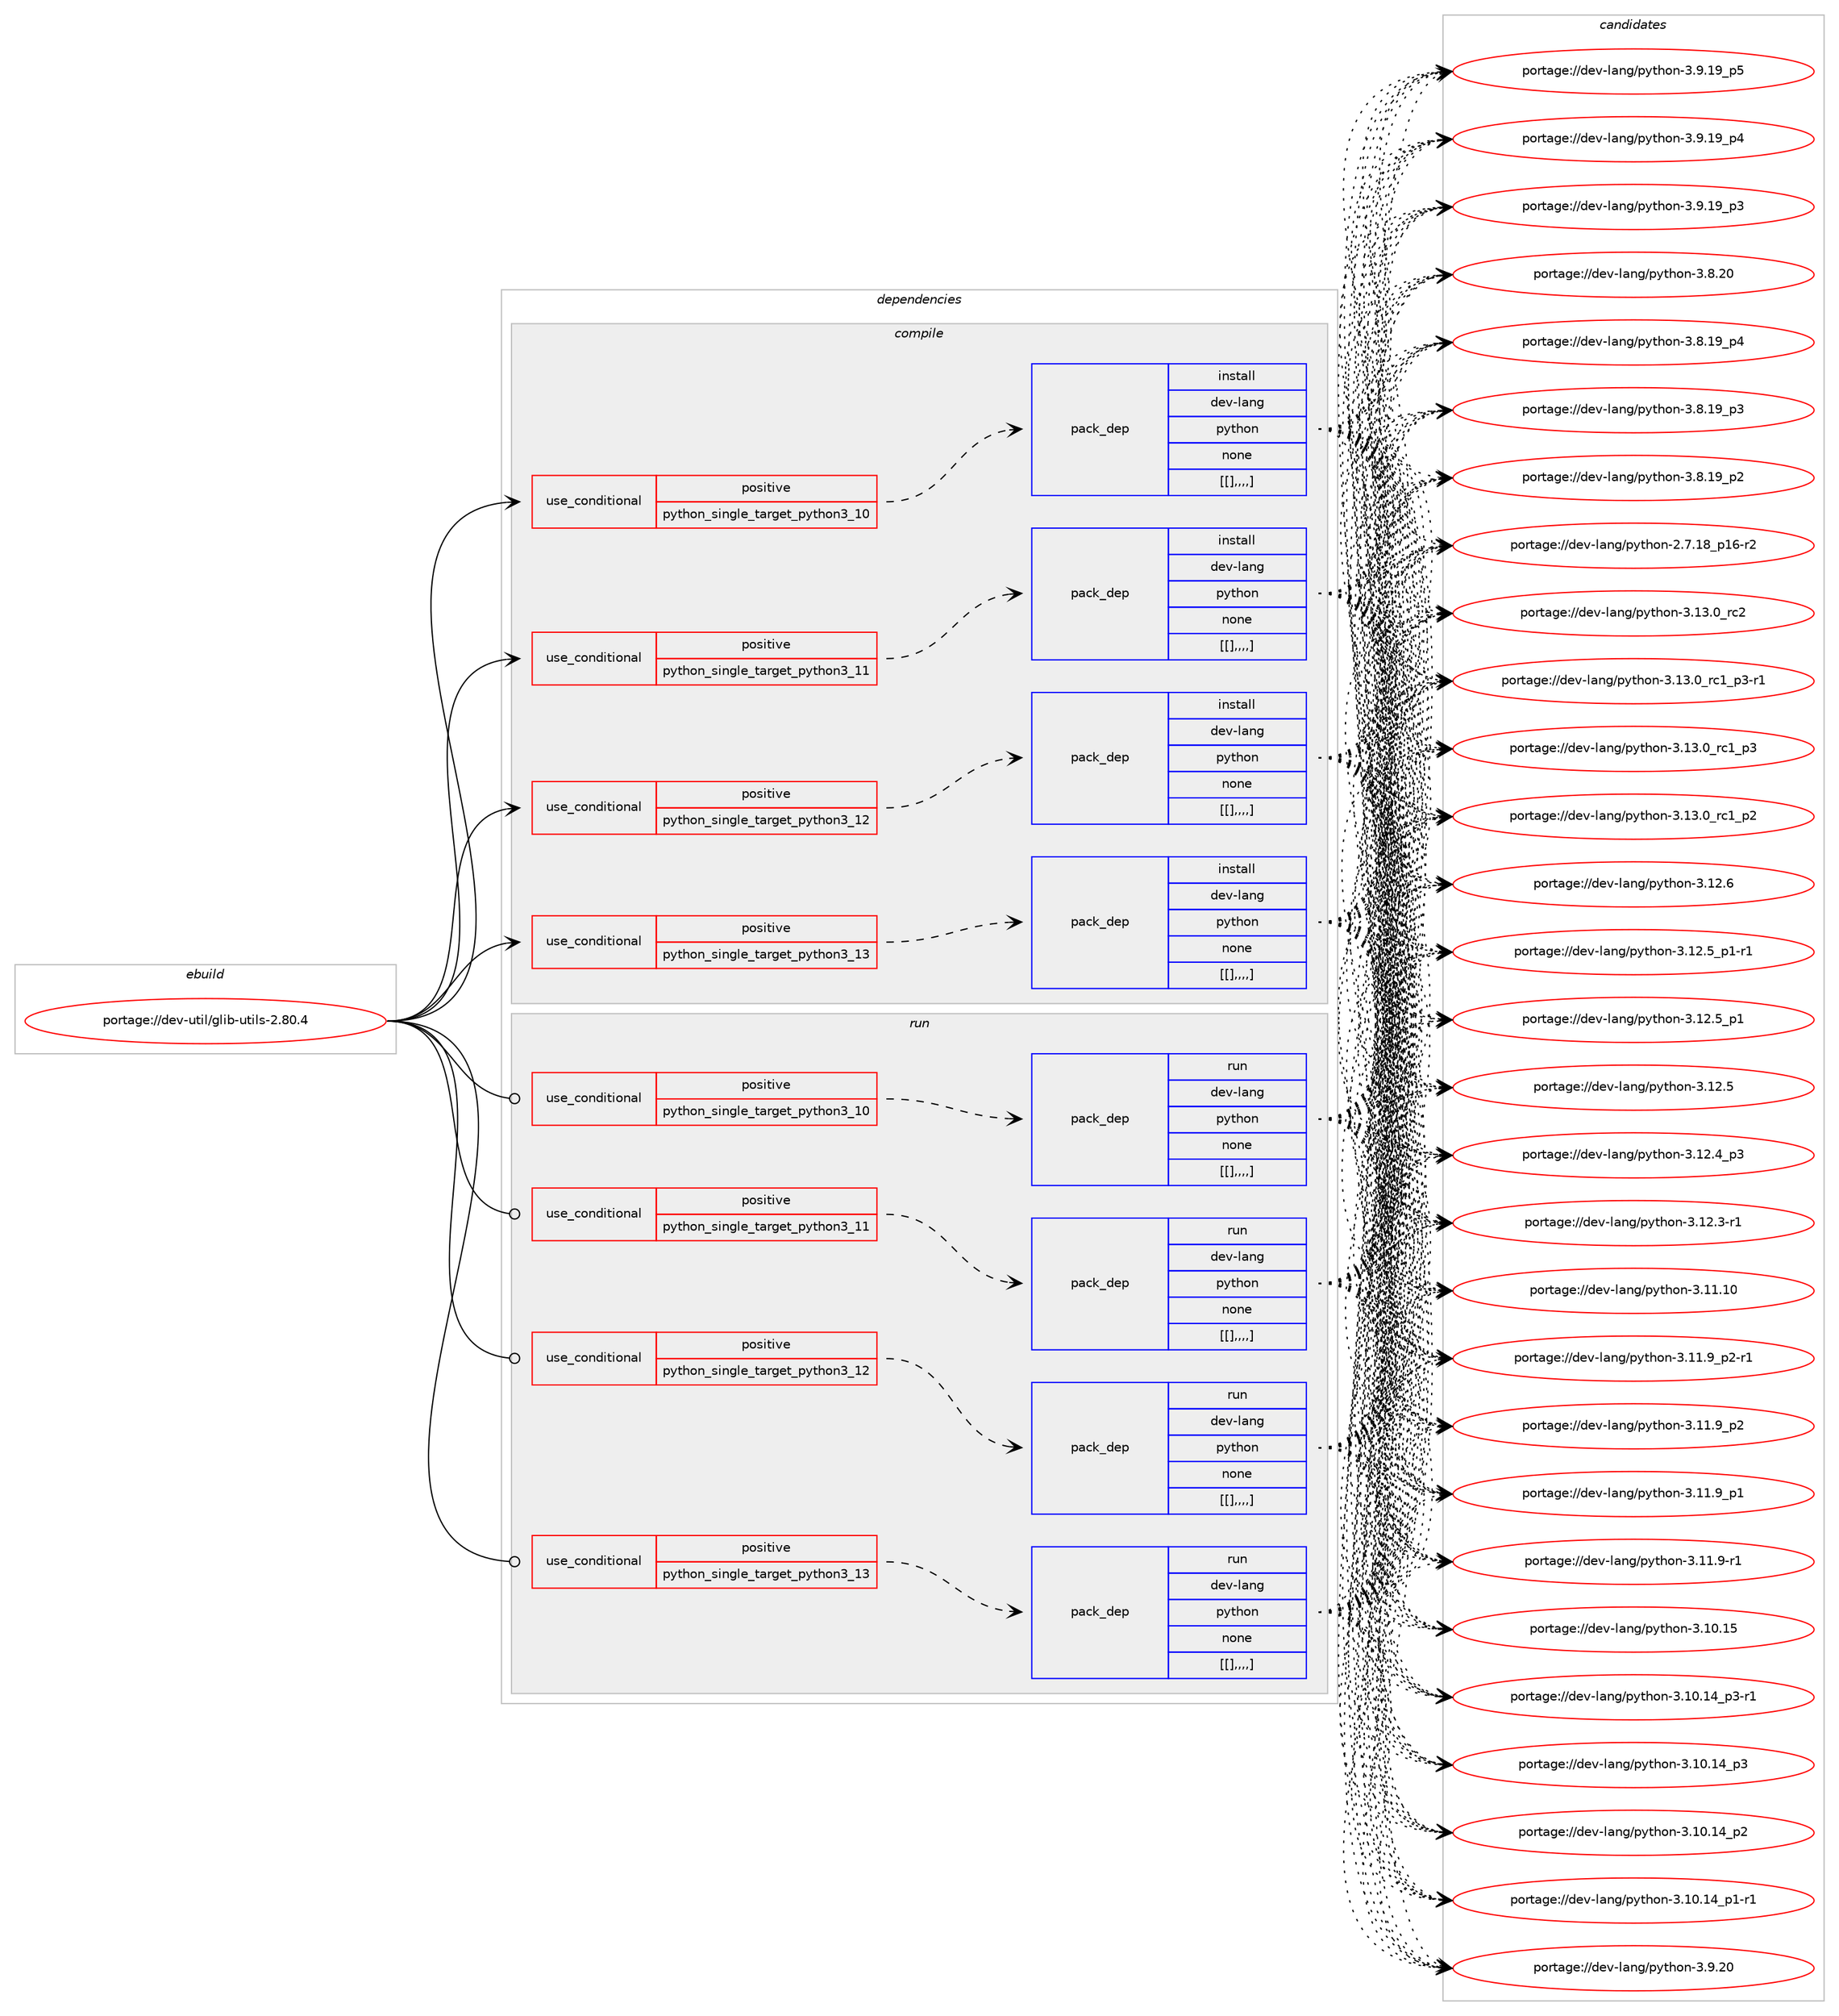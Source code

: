 digraph prolog {

# *************
# Graph options
# *************

newrank=true;
concentrate=true;
compound=true;
graph [rankdir=LR,fontname=Helvetica,fontsize=10,ranksep=1.5];#, ranksep=2.5, nodesep=0.2];
edge  [arrowhead=vee];
node  [fontname=Helvetica,fontsize=10];

# **********
# The ebuild
# **********

subgraph cluster_leftcol {
color=gray;
label=<<i>ebuild</i>>;
id [label="portage://dev-util/glib-utils-2.80.4", color=red, width=4, href="../dev-util/glib-utils-2.80.4.svg"];
}

# ****************
# The dependencies
# ****************

subgraph cluster_midcol {
color=gray;
label=<<i>dependencies</i>>;
subgraph cluster_compile {
fillcolor="#eeeeee";
style=filled;
label=<<i>compile</i>>;
subgraph cond62315 {
dependency218464 [label=<<TABLE BORDER="0" CELLBORDER="1" CELLSPACING="0" CELLPADDING="4"><TR><TD ROWSPAN="3" CELLPADDING="10">use_conditional</TD></TR><TR><TD>positive</TD></TR><TR><TD>python_single_target_python3_10</TD></TR></TABLE>>, shape=none, color=red];
subgraph pack154747 {
dependency218465 [label=<<TABLE BORDER="0" CELLBORDER="1" CELLSPACING="0" CELLPADDING="4" WIDTH="220"><TR><TD ROWSPAN="6" CELLPADDING="30">pack_dep</TD></TR><TR><TD WIDTH="110">install</TD></TR><TR><TD>dev-lang</TD></TR><TR><TD>python</TD></TR><TR><TD>none</TD></TR><TR><TD>[[],,,,]</TD></TR></TABLE>>, shape=none, color=blue];
}
dependency218464:e -> dependency218465:w [weight=20,style="dashed",arrowhead="vee"];
}
id:e -> dependency218464:w [weight=20,style="solid",arrowhead="vee"];
subgraph cond62316 {
dependency218466 [label=<<TABLE BORDER="0" CELLBORDER="1" CELLSPACING="0" CELLPADDING="4"><TR><TD ROWSPAN="3" CELLPADDING="10">use_conditional</TD></TR><TR><TD>positive</TD></TR><TR><TD>python_single_target_python3_11</TD></TR></TABLE>>, shape=none, color=red];
subgraph pack154748 {
dependency218467 [label=<<TABLE BORDER="0" CELLBORDER="1" CELLSPACING="0" CELLPADDING="4" WIDTH="220"><TR><TD ROWSPAN="6" CELLPADDING="30">pack_dep</TD></TR><TR><TD WIDTH="110">install</TD></TR><TR><TD>dev-lang</TD></TR><TR><TD>python</TD></TR><TR><TD>none</TD></TR><TR><TD>[[],,,,]</TD></TR></TABLE>>, shape=none, color=blue];
}
dependency218466:e -> dependency218467:w [weight=20,style="dashed",arrowhead="vee"];
}
id:e -> dependency218466:w [weight=20,style="solid",arrowhead="vee"];
subgraph cond62317 {
dependency218468 [label=<<TABLE BORDER="0" CELLBORDER="1" CELLSPACING="0" CELLPADDING="4"><TR><TD ROWSPAN="3" CELLPADDING="10">use_conditional</TD></TR><TR><TD>positive</TD></TR><TR><TD>python_single_target_python3_12</TD></TR></TABLE>>, shape=none, color=red];
subgraph pack154749 {
dependency218469 [label=<<TABLE BORDER="0" CELLBORDER="1" CELLSPACING="0" CELLPADDING="4" WIDTH="220"><TR><TD ROWSPAN="6" CELLPADDING="30">pack_dep</TD></TR><TR><TD WIDTH="110">install</TD></TR><TR><TD>dev-lang</TD></TR><TR><TD>python</TD></TR><TR><TD>none</TD></TR><TR><TD>[[],,,,]</TD></TR></TABLE>>, shape=none, color=blue];
}
dependency218468:e -> dependency218469:w [weight=20,style="dashed",arrowhead="vee"];
}
id:e -> dependency218468:w [weight=20,style="solid",arrowhead="vee"];
subgraph cond62318 {
dependency218470 [label=<<TABLE BORDER="0" CELLBORDER="1" CELLSPACING="0" CELLPADDING="4"><TR><TD ROWSPAN="3" CELLPADDING="10">use_conditional</TD></TR><TR><TD>positive</TD></TR><TR><TD>python_single_target_python3_13</TD></TR></TABLE>>, shape=none, color=red];
subgraph pack154750 {
dependency218471 [label=<<TABLE BORDER="0" CELLBORDER="1" CELLSPACING="0" CELLPADDING="4" WIDTH="220"><TR><TD ROWSPAN="6" CELLPADDING="30">pack_dep</TD></TR><TR><TD WIDTH="110">install</TD></TR><TR><TD>dev-lang</TD></TR><TR><TD>python</TD></TR><TR><TD>none</TD></TR><TR><TD>[[],,,,]</TD></TR></TABLE>>, shape=none, color=blue];
}
dependency218470:e -> dependency218471:w [weight=20,style="dashed",arrowhead="vee"];
}
id:e -> dependency218470:w [weight=20,style="solid",arrowhead="vee"];
}
subgraph cluster_compileandrun {
fillcolor="#eeeeee";
style=filled;
label=<<i>compile and run</i>>;
}
subgraph cluster_run {
fillcolor="#eeeeee";
style=filled;
label=<<i>run</i>>;
subgraph cond62319 {
dependency218472 [label=<<TABLE BORDER="0" CELLBORDER="1" CELLSPACING="0" CELLPADDING="4"><TR><TD ROWSPAN="3" CELLPADDING="10">use_conditional</TD></TR><TR><TD>positive</TD></TR><TR><TD>python_single_target_python3_10</TD></TR></TABLE>>, shape=none, color=red];
subgraph pack154751 {
dependency218473 [label=<<TABLE BORDER="0" CELLBORDER="1" CELLSPACING="0" CELLPADDING="4" WIDTH="220"><TR><TD ROWSPAN="6" CELLPADDING="30">pack_dep</TD></TR><TR><TD WIDTH="110">run</TD></TR><TR><TD>dev-lang</TD></TR><TR><TD>python</TD></TR><TR><TD>none</TD></TR><TR><TD>[[],,,,]</TD></TR></TABLE>>, shape=none, color=blue];
}
dependency218472:e -> dependency218473:w [weight=20,style="dashed",arrowhead="vee"];
}
id:e -> dependency218472:w [weight=20,style="solid",arrowhead="odot"];
subgraph cond62320 {
dependency218474 [label=<<TABLE BORDER="0" CELLBORDER="1" CELLSPACING="0" CELLPADDING="4"><TR><TD ROWSPAN="3" CELLPADDING="10">use_conditional</TD></TR><TR><TD>positive</TD></TR><TR><TD>python_single_target_python3_11</TD></TR></TABLE>>, shape=none, color=red];
subgraph pack154752 {
dependency218475 [label=<<TABLE BORDER="0" CELLBORDER="1" CELLSPACING="0" CELLPADDING="4" WIDTH="220"><TR><TD ROWSPAN="6" CELLPADDING="30">pack_dep</TD></TR><TR><TD WIDTH="110">run</TD></TR><TR><TD>dev-lang</TD></TR><TR><TD>python</TD></TR><TR><TD>none</TD></TR><TR><TD>[[],,,,]</TD></TR></TABLE>>, shape=none, color=blue];
}
dependency218474:e -> dependency218475:w [weight=20,style="dashed",arrowhead="vee"];
}
id:e -> dependency218474:w [weight=20,style="solid",arrowhead="odot"];
subgraph cond62321 {
dependency218476 [label=<<TABLE BORDER="0" CELLBORDER="1" CELLSPACING="0" CELLPADDING="4"><TR><TD ROWSPAN="3" CELLPADDING="10">use_conditional</TD></TR><TR><TD>positive</TD></TR><TR><TD>python_single_target_python3_12</TD></TR></TABLE>>, shape=none, color=red];
subgraph pack154753 {
dependency218477 [label=<<TABLE BORDER="0" CELLBORDER="1" CELLSPACING="0" CELLPADDING="4" WIDTH="220"><TR><TD ROWSPAN="6" CELLPADDING="30">pack_dep</TD></TR><TR><TD WIDTH="110">run</TD></TR><TR><TD>dev-lang</TD></TR><TR><TD>python</TD></TR><TR><TD>none</TD></TR><TR><TD>[[],,,,]</TD></TR></TABLE>>, shape=none, color=blue];
}
dependency218476:e -> dependency218477:w [weight=20,style="dashed",arrowhead="vee"];
}
id:e -> dependency218476:w [weight=20,style="solid",arrowhead="odot"];
subgraph cond62322 {
dependency218478 [label=<<TABLE BORDER="0" CELLBORDER="1" CELLSPACING="0" CELLPADDING="4"><TR><TD ROWSPAN="3" CELLPADDING="10">use_conditional</TD></TR><TR><TD>positive</TD></TR><TR><TD>python_single_target_python3_13</TD></TR></TABLE>>, shape=none, color=red];
subgraph pack154754 {
dependency218479 [label=<<TABLE BORDER="0" CELLBORDER="1" CELLSPACING="0" CELLPADDING="4" WIDTH="220"><TR><TD ROWSPAN="6" CELLPADDING="30">pack_dep</TD></TR><TR><TD WIDTH="110">run</TD></TR><TR><TD>dev-lang</TD></TR><TR><TD>python</TD></TR><TR><TD>none</TD></TR><TR><TD>[[],,,,]</TD></TR></TABLE>>, shape=none, color=blue];
}
dependency218478:e -> dependency218479:w [weight=20,style="dashed",arrowhead="vee"];
}
id:e -> dependency218478:w [weight=20,style="solid",arrowhead="odot"];
}
}

# **************
# The candidates
# **************

subgraph cluster_choices {
rank=same;
color=gray;
label=<<i>candidates</i>>;

subgraph choice154747 {
color=black;
nodesep=1;
choice10010111845108971101034711212111610411111045514649514648951149950 [label="portage://dev-lang/python-3.13.0_rc2", color=red, width=4,href="../dev-lang/python-3.13.0_rc2.svg"];
choice1001011184510897110103471121211161041111104551464951464895114994995112514511449 [label="portage://dev-lang/python-3.13.0_rc1_p3-r1", color=red, width=4,href="../dev-lang/python-3.13.0_rc1_p3-r1.svg"];
choice100101118451089711010347112121116104111110455146495146489511499499511251 [label="portage://dev-lang/python-3.13.0_rc1_p3", color=red, width=4,href="../dev-lang/python-3.13.0_rc1_p3.svg"];
choice100101118451089711010347112121116104111110455146495146489511499499511250 [label="portage://dev-lang/python-3.13.0_rc1_p2", color=red, width=4,href="../dev-lang/python-3.13.0_rc1_p2.svg"];
choice10010111845108971101034711212111610411111045514649504654 [label="portage://dev-lang/python-3.12.6", color=red, width=4,href="../dev-lang/python-3.12.6.svg"];
choice1001011184510897110103471121211161041111104551464950465395112494511449 [label="portage://dev-lang/python-3.12.5_p1-r1", color=red, width=4,href="../dev-lang/python-3.12.5_p1-r1.svg"];
choice100101118451089711010347112121116104111110455146495046539511249 [label="portage://dev-lang/python-3.12.5_p1", color=red, width=4,href="../dev-lang/python-3.12.5_p1.svg"];
choice10010111845108971101034711212111610411111045514649504653 [label="portage://dev-lang/python-3.12.5", color=red, width=4,href="../dev-lang/python-3.12.5.svg"];
choice100101118451089711010347112121116104111110455146495046529511251 [label="portage://dev-lang/python-3.12.4_p3", color=red, width=4,href="../dev-lang/python-3.12.4_p3.svg"];
choice100101118451089711010347112121116104111110455146495046514511449 [label="portage://dev-lang/python-3.12.3-r1", color=red, width=4,href="../dev-lang/python-3.12.3-r1.svg"];
choice1001011184510897110103471121211161041111104551464949464948 [label="portage://dev-lang/python-3.11.10", color=red, width=4,href="../dev-lang/python-3.11.10.svg"];
choice1001011184510897110103471121211161041111104551464949465795112504511449 [label="portage://dev-lang/python-3.11.9_p2-r1", color=red, width=4,href="../dev-lang/python-3.11.9_p2-r1.svg"];
choice100101118451089711010347112121116104111110455146494946579511250 [label="portage://dev-lang/python-3.11.9_p2", color=red, width=4,href="../dev-lang/python-3.11.9_p2.svg"];
choice100101118451089711010347112121116104111110455146494946579511249 [label="portage://dev-lang/python-3.11.9_p1", color=red, width=4,href="../dev-lang/python-3.11.9_p1.svg"];
choice100101118451089711010347112121116104111110455146494946574511449 [label="portage://dev-lang/python-3.11.9-r1", color=red, width=4,href="../dev-lang/python-3.11.9-r1.svg"];
choice1001011184510897110103471121211161041111104551464948464953 [label="portage://dev-lang/python-3.10.15", color=red, width=4,href="../dev-lang/python-3.10.15.svg"];
choice100101118451089711010347112121116104111110455146494846495295112514511449 [label="portage://dev-lang/python-3.10.14_p3-r1", color=red, width=4,href="../dev-lang/python-3.10.14_p3-r1.svg"];
choice10010111845108971101034711212111610411111045514649484649529511251 [label="portage://dev-lang/python-3.10.14_p3", color=red, width=4,href="../dev-lang/python-3.10.14_p3.svg"];
choice10010111845108971101034711212111610411111045514649484649529511250 [label="portage://dev-lang/python-3.10.14_p2", color=red, width=4,href="../dev-lang/python-3.10.14_p2.svg"];
choice100101118451089711010347112121116104111110455146494846495295112494511449 [label="portage://dev-lang/python-3.10.14_p1-r1", color=red, width=4,href="../dev-lang/python-3.10.14_p1-r1.svg"];
choice10010111845108971101034711212111610411111045514657465048 [label="portage://dev-lang/python-3.9.20", color=red, width=4,href="../dev-lang/python-3.9.20.svg"];
choice100101118451089711010347112121116104111110455146574649579511253 [label="portage://dev-lang/python-3.9.19_p5", color=red, width=4,href="../dev-lang/python-3.9.19_p5.svg"];
choice100101118451089711010347112121116104111110455146574649579511252 [label="portage://dev-lang/python-3.9.19_p4", color=red, width=4,href="../dev-lang/python-3.9.19_p4.svg"];
choice100101118451089711010347112121116104111110455146574649579511251 [label="portage://dev-lang/python-3.9.19_p3", color=red, width=4,href="../dev-lang/python-3.9.19_p3.svg"];
choice10010111845108971101034711212111610411111045514656465048 [label="portage://dev-lang/python-3.8.20", color=red, width=4,href="../dev-lang/python-3.8.20.svg"];
choice100101118451089711010347112121116104111110455146564649579511252 [label="portage://dev-lang/python-3.8.19_p4", color=red, width=4,href="../dev-lang/python-3.8.19_p4.svg"];
choice100101118451089711010347112121116104111110455146564649579511251 [label="portage://dev-lang/python-3.8.19_p3", color=red, width=4,href="../dev-lang/python-3.8.19_p3.svg"];
choice100101118451089711010347112121116104111110455146564649579511250 [label="portage://dev-lang/python-3.8.19_p2", color=red, width=4,href="../dev-lang/python-3.8.19_p2.svg"];
choice100101118451089711010347112121116104111110455046554649569511249544511450 [label="portage://dev-lang/python-2.7.18_p16-r2", color=red, width=4,href="../dev-lang/python-2.7.18_p16-r2.svg"];
dependency218465:e -> choice10010111845108971101034711212111610411111045514649514648951149950:w [style=dotted,weight="100"];
dependency218465:e -> choice1001011184510897110103471121211161041111104551464951464895114994995112514511449:w [style=dotted,weight="100"];
dependency218465:e -> choice100101118451089711010347112121116104111110455146495146489511499499511251:w [style=dotted,weight="100"];
dependency218465:e -> choice100101118451089711010347112121116104111110455146495146489511499499511250:w [style=dotted,weight="100"];
dependency218465:e -> choice10010111845108971101034711212111610411111045514649504654:w [style=dotted,weight="100"];
dependency218465:e -> choice1001011184510897110103471121211161041111104551464950465395112494511449:w [style=dotted,weight="100"];
dependency218465:e -> choice100101118451089711010347112121116104111110455146495046539511249:w [style=dotted,weight="100"];
dependency218465:e -> choice10010111845108971101034711212111610411111045514649504653:w [style=dotted,weight="100"];
dependency218465:e -> choice100101118451089711010347112121116104111110455146495046529511251:w [style=dotted,weight="100"];
dependency218465:e -> choice100101118451089711010347112121116104111110455146495046514511449:w [style=dotted,weight="100"];
dependency218465:e -> choice1001011184510897110103471121211161041111104551464949464948:w [style=dotted,weight="100"];
dependency218465:e -> choice1001011184510897110103471121211161041111104551464949465795112504511449:w [style=dotted,weight="100"];
dependency218465:e -> choice100101118451089711010347112121116104111110455146494946579511250:w [style=dotted,weight="100"];
dependency218465:e -> choice100101118451089711010347112121116104111110455146494946579511249:w [style=dotted,weight="100"];
dependency218465:e -> choice100101118451089711010347112121116104111110455146494946574511449:w [style=dotted,weight="100"];
dependency218465:e -> choice1001011184510897110103471121211161041111104551464948464953:w [style=dotted,weight="100"];
dependency218465:e -> choice100101118451089711010347112121116104111110455146494846495295112514511449:w [style=dotted,weight="100"];
dependency218465:e -> choice10010111845108971101034711212111610411111045514649484649529511251:w [style=dotted,weight="100"];
dependency218465:e -> choice10010111845108971101034711212111610411111045514649484649529511250:w [style=dotted,weight="100"];
dependency218465:e -> choice100101118451089711010347112121116104111110455146494846495295112494511449:w [style=dotted,weight="100"];
dependency218465:e -> choice10010111845108971101034711212111610411111045514657465048:w [style=dotted,weight="100"];
dependency218465:e -> choice100101118451089711010347112121116104111110455146574649579511253:w [style=dotted,weight="100"];
dependency218465:e -> choice100101118451089711010347112121116104111110455146574649579511252:w [style=dotted,weight="100"];
dependency218465:e -> choice100101118451089711010347112121116104111110455146574649579511251:w [style=dotted,weight="100"];
dependency218465:e -> choice10010111845108971101034711212111610411111045514656465048:w [style=dotted,weight="100"];
dependency218465:e -> choice100101118451089711010347112121116104111110455146564649579511252:w [style=dotted,weight="100"];
dependency218465:e -> choice100101118451089711010347112121116104111110455146564649579511251:w [style=dotted,weight="100"];
dependency218465:e -> choice100101118451089711010347112121116104111110455146564649579511250:w [style=dotted,weight="100"];
dependency218465:e -> choice100101118451089711010347112121116104111110455046554649569511249544511450:w [style=dotted,weight="100"];
}
subgraph choice154748 {
color=black;
nodesep=1;
choice10010111845108971101034711212111610411111045514649514648951149950 [label="portage://dev-lang/python-3.13.0_rc2", color=red, width=4,href="../dev-lang/python-3.13.0_rc2.svg"];
choice1001011184510897110103471121211161041111104551464951464895114994995112514511449 [label="portage://dev-lang/python-3.13.0_rc1_p3-r1", color=red, width=4,href="../dev-lang/python-3.13.0_rc1_p3-r1.svg"];
choice100101118451089711010347112121116104111110455146495146489511499499511251 [label="portage://dev-lang/python-3.13.0_rc1_p3", color=red, width=4,href="../dev-lang/python-3.13.0_rc1_p3.svg"];
choice100101118451089711010347112121116104111110455146495146489511499499511250 [label="portage://dev-lang/python-3.13.0_rc1_p2", color=red, width=4,href="../dev-lang/python-3.13.0_rc1_p2.svg"];
choice10010111845108971101034711212111610411111045514649504654 [label="portage://dev-lang/python-3.12.6", color=red, width=4,href="../dev-lang/python-3.12.6.svg"];
choice1001011184510897110103471121211161041111104551464950465395112494511449 [label="portage://dev-lang/python-3.12.5_p1-r1", color=red, width=4,href="../dev-lang/python-3.12.5_p1-r1.svg"];
choice100101118451089711010347112121116104111110455146495046539511249 [label="portage://dev-lang/python-3.12.5_p1", color=red, width=4,href="../dev-lang/python-3.12.5_p1.svg"];
choice10010111845108971101034711212111610411111045514649504653 [label="portage://dev-lang/python-3.12.5", color=red, width=4,href="../dev-lang/python-3.12.5.svg"];
choice100101118451089711010347112121116104111110455146495046529511251 [label="portage://dev-lang/python-3.12.4_p3", color=red, width=4,href="../dev-lang/python-3.12.4_p3.svg"];
choice100101118451089711010347112121116104111110455146495046514511449 [label="portage://dev-lang/python-3.12.3-r1", color=red, width=4,href="../dev-lang/python-3.12.3-r1.svg"];
choice1001011184510897110103471121211161041111104551464949464948 [label="portage://dev-lang/python-3.11.10", color=red, width=4,href="../dev-lang/python-3.11.10.svg"];
choice1001011184510897110103471121211161041111104551464949465795112504511449 [label="portage://dev-lang/python-3.11.9_p2-r1", color=red, width=4,href="../dev-lang/python-3.11.9_p2-r1.svg"];
choice100101118451089711010347112121116104111110455146494946579511250 [label="portage://dev-lang/python-3.11.9_p2", color=red, width=4,href="../dev-lang/python-3.11.9_p2.svg"];
choice100101118451089711010347112121116104111110455146494946579511249 [label="portage://dev-lang/python-3.11.9_p1", color=red, width=4,href="../dev-lang/python-3.11.9_p1.svg"];
choice100101118451089711010347112121116104111110455146494946574511449 [label="portage://dev-lang/python-3.11.9-r1", color=red, width=4,href="../dev-lang/python-3.11.9-r1.svg"];
choice1001011184510897110103471121211161041111104551464948464953 [label="portage://dev-lang/python-3.10.15", color=red, width=4,href="../dev-lang/python-3.10.15.svg"];
choice100101118451089711010347112121116104111110455146494846495295112514511449 [label="portage://dev-lang/python-3.10.14_p3-r1", color=red, width=4,href="../dev-lang/python-3.10.14_p3-r1.svg"];
choice10010111845108971101034711212111610411111045514649484649529511251 [label="portage://dev-lang/python-3.10.14_p3", color=red, width=4,href="../dev-lang/python-3.10.14_p3.svg"];
choice10010111845108971101034711212111610411111045514649484649529511250 [label="portage://dev-lang/python-3.10.14_p2", color=red, width=4,href="../dev-lang/python-3.10.14_p2.svg"];
choice100101118451089711010347112121116104111110455146494846495295112494511449 [label="portage://dev-lang/python-3.10.14_p1-r1", color=red, width=4,href="../dev-lang/python-3.10.14_p1-r1.svg"];
choice10010111845108971101034711212111610411111045514657465048 [label="portage://dev-lang/python-3.9.20", color=red, width=4,href="../dev-lang/python-3.9.20.svg"];
choice100101118451089711010347112121116104111110455146574649579511253 [label="portage://dev-lang/python-3.9.19_p5", color=red, width=4,href="../dev-lang/python-3.9.19_p5.svg"];
choice100101118451089711010347112121116104111110455146574649579511252 [label="portage://dev-lang/python-3.9.19_p4", color=red, width=4,href="../dev-lang/python-3.9.19_p4.svg"];
choice100101118451089711010347112121116104111110455146574649579511251 [label="portage://dev-lang/python-3.9.19_p3", color=red, width=4,href="../dev-lang/python-3.9.19_p3.svg"];
choice10010111845108971101034711212111610411111045514656465048 [label="portage://dev-lang/python-3.8.20", color=red, width=4,href="../dev-lang/python-3.8.20.svg"];
choice100101118451089711010347112121116104111110455146564649579511252 [label="portage://dev-lang/python-3.8.19_p4", color=red, width=4,href="../dev-lang/python-3.8.19_p4.svg"];
choice100101118451089711010347112121116104111110455146564649579511251 [label="portage://dev-lang/python-3.8.19_p3", color=red, width=4,href="../dev-lang/python-3.8.19_p3.svg"];
choice100101118451089711010347112121116104111110455146564649579511250 [label="portage://dev-lang/python-3.8.19_p2", color=red, width=4,href="../dev-lang/python-3.8.19_p2.svg"];
choice100101118451089711010347112121116104111110455046554649569511249544511450 [label="portage://dev-lang/python-2.7.18_p16-r2", color=red, width=4,href="../dev-lang/python-2.7.18_p16-r2.svg"];
dependency218467:e -> choice10010111845108971101034711212111610411111045514649514648951149950:w [style=dotted,weight="100"];
dependency218467:e -> choice1001011184510897110103471121211161041111104551464951464895114994995112514511449:w [style=dotted,weight="100"];
dependency218467:e -> choice100101118451089711010347112121116104111110455146495146489511499499511251:w [style=dotted,weight="100"];
dependency218467:e -> choice100101118451089711010347112121116104111110455146495146489511499499511250:w [style=dotted,weight="100"];
dependency218467:e -> choice10010111845108971101034711212111610411111045514649504654:w [style=dotted,weight="100"];
dependency218467:e -> choice1001011184510897110103471121211161041111104551464950465395112494511449:w [style=dotted,weight="100"];
dependency218467:e -> choice100101118451089711010347112121116104111110455146495046539511249:w [style=dotted,weight="100"];
dependency218467:e -> choice10010111845108971101034711212111610411111045514649504653:w [style=dotted,weight="100"];
dependency218467:e -> choice100101118451089711010347112121116104111110455146495046529511251:w [style=dotted,weight="100"];
dependency218467:e -> choice100101118451089711010347112121116104111110455146495046514511449:w [style=dotted,weight="100"];
dependency218467:e -> choice1001011184510897110103471121211161041111104551464949464948:w [style=dotted,weight="100"];
dependency218467:e -> choice1001011184510897110103471121211161041111104551464949465795112504511449:w [style=dotted,weight="100"];
dependency218467:e -> choice100101118451089711010347112121116104111110455146494946579511250:w [style=dotted,weight="100"];
dependency218467:e -> choice100101118451089711010347112121116104111110455146494946579511249:w [style=dotted,weight="100"];
dependency218467:e -> choice100101118451089711010347112121116104111110455146494946574511449:w [style=dotted,weight="100"];
dependency218467:e -> choice1001011184510897110103471121211161041111104551464948464953:w [style=dotted,weight="100"];
dependency218467:e -> choice100101118451089711010347112121116104111110455146494846495295112514511449:w [style=dotted,weight="100"];
dependency218467:e -> choice10010111845108971101034711212111610411111045514649484649529511251:w [style=dotted,weight="100"];
dependency218467:e -> choice10010111845108971101034711212111610411111045514649484649529511250:w [style=dotted,weight="100"];
dependency218467:e -> choice100101118451089711010347112121116104111110455146494846495295112494511449:w [style=dotted,weight="100"];
dependency218467:e -> choice10010111845108971101034711212111610411111045514657465048:w [style=dotted,weight="100"];
dependency218467:e -> choice100101118451089711010347112121116104111110455146574649579511253:w [style=dotted,weight="100"];
dependency218467:e -> choice100101118451089711010347112121116104111110455146574649579511252:w [style=dotted,weight="100"];
dependency218467:e -> choice100101118451089711010347112121116104111110455146574649579511251:w [style=dotted,weight="100"];
dependency218467:e -> choice10010111845108971101034711212111610411111045514656465048:w [style=dotted,weight="100"];
dependency218467:e -> choice100101118451089711010347112121116104111110455146564649579511252:w [style=dotted,weight="100"];
dependency218467:e -> choice100101118451089711010347112121116104111110455146564649579511251:w [style=dotted,weight="100"];
dependency218467:e -> choice100101118451089711010347112121116104111110455146564649579511250:w [style=dotted,weight="100"];
dependency218467:e -> choice100101118451089711010347112121116104111110455046554649569511249544511450:w [style=dotted,weight="100"];
}
subgraph choice154749 {
color=black;
nodesep=1;
choice10010111845108971101034711212111610411111045514649514648951149950 [label="portage://dev-lang/python-3.13.0_rc2", color=red, width=4,href="../dev-lang/python-3.13.0_rc2.svg"];
choice1001011184510897110103471121211161041111104551464951464895114994995112514511449 [label="portage://dev-lang/python-3.13.0_rc1_p3-r1", color=red, width=4,href="../dev-lang/python-3.13.0_rc1_p3-r1.svg"];
choice100101118451089711010347112121116104111110455146495146489511499499511251 [label="portage://dev-lang/python-3.13.0_rc1_p3", color=red, width=4,href="../dev-lang/python-3.13.0_rc1_p3.svg"];
choice100101118451089711010347112121116104111110455146495146489511499499511250 [label="portage://dev-lang/python-3.13.0_rc1_p2", color=red, width=4,href="../dev-lang/python-3.13.0_rc1_p2.svg"];
choice10010111845108971101034711212111610411111045514649504654 [label="portage://dev-lang/python-3.12.6", color=red, width=4,href="../dev-lang/python-3.12.6.svg"];
choice1001011184510897110103471121211161041111104551464950465395112494511449 [label="portage://dev-lang/python-3.12.5_p1-r1", color=red, width=4,href="../dev-lang/python-3.12.5_p1-r1.svg"];
choice100101118451089711010347112121116104111110455146495046539511249 [label="portage://dev-lang/python-3.12.5_p1", color=red, width=4,href="../dev-lang/python-3.12.5_p1.svg"];
choice10010111845108971101034711212111610411111045514649504653 [label="portage://dev-lang/python-3.12.5", color=red, width=4,href="../dev-lang/python-3.12.5.svg"];
choice100101118451089711010347112121116104111110455146495046529511251 [label="portage://dev-lang/python-3.12.4_p3", color=red, width=4,href="../dev-lang/python-3.12.4_p3.svg"];
choice100101118451089711010347112121116104111110455146495046514511449 [label="portage://dev-lang/python-3.12.3-r1", color=red, width=4,href="../dev-lang/python-3.12.3-r1.svg"];
choice1001011184510897110103471121211161041111104551464949464948 [label="portage://dev-lang/python-3.11.10", color=red, width=4,href="../dev-lang/python-3.11.10.svg"];
choice1001011184510897110103471121211161041111104551464949465795112504511449 [label="portage://dev-lang/python-3.11.9_p2-r1", color=red, width=4,href="../dev-lang/python-3.11.9_p2-r1.svg"];
choice100101118451089711010347112121116104111110455146494946579511250 [label="portage://dev-lang/python-3.11.9_p2", color=red, width=4,href="../dev-lang/python-3.11.9_p2.svg"];
choice100101118451089711010347112121116104111110455146494946579511249 [label="portage://dev-lang/python-3.11.9_p1", color=red, width=4,href="../dev-lang/python-3.11.9_p1.svg"];
choice100101118451089711010347112121116104111110455146494946574511449 [label="portage://dev-lang/python-3.11.9-r1", color=red, width=4,href="../dev-lang/python-3.11.9-r1.svg"];
choice1001011184510897110103471121211161041111104551464948464953 [label="portage://dev-lang/python-3.10.15", color=red, width=4,href="../dev-lang/python-3.10.15.svg"];
choice100101118451089711010347112121116104111110455146494846495295112514511449 [label="portage://dev-lang/python-3.10.14_p3-r1", color=red, width=4,href="../dev-lang/python-3.10.14_p3-r1.svg"];
choice10010111845108971101034711212111610411111045514649484649529511251 [label="portage://dev-lang/python-3.10.14_p3", color=red, width=4,href="../dev-lang/python-3.10.14_p3.svg"];
choice10010111845108971101034711212111610411111045514649484649529511250 [label="portage://dev-lang/python-3.10.14_p2", color=red, width=4,href="../dev-lang/python-3.10.14_p2.svg"];
choice100101118451089711010347112121116104111110455146494846495295112494511449 [label="portage://dev-lang/python-3.10.14_p1-r1", color=red, width=4,href="../dev-lang/python-3.10.14_p1-r1.svg"];
choice10010111845108971101034711212111610411111045514657465048 [label="portage://dev-lang/python-3.9.20", color=red, width=4,href="../dev-lang/python-3.9.20.svg"];
choice100101118451089711010347112121116104111110455146574649579511253 [label="portage://dev-lang/python-3.9.19_p5", color=red, width=4,href="../dev-lang/python-3.9.19_p5.svg"];
choice100101118451089711010347112121116104111110455146574649579511252 [label="portage://dev-lang/python-3.9.19_p4", color=red, width=4,href="../dev-lang/python-3.9.19_p4.svg"];
choice100101118451089711010347112121116104111110455146574649579511251 [label="portage://dev-lang/python-3.9.19_p3", color=red, width=4,href="../dev-lang/python-3.9.19_p3.svg"];
choice10010111845108971101034711212111610411111045514656465048 [label="portage://dev-lang/python-3.8.20", color=red, width=4,href="../dev-lang/python-3.8.20.svg"];
choice100101118451089711010347112121116104111110455146564649579511252 [label="portage://dev-lang/python-3.8.19_p4", color=red, width=4,href="../dev-lang/python-3.8.19_p4.svg"];
choice100101118451089711010347112121116104111110455146564649579511251 [label="portage://dev-lang/python-3.8.19_p3", color=red, width=4,href="../dev-lang/python-3.8.19_p3.svg"];
choice100101118451089711010347112121116104111110455146564649579511250 [label="portage://dev-lang/python-3.8.19_p2", color=red, width=4,href="../dev-lang/python-3.8.19_p2.svg"];
choice100101118451089711010347112121116104111110455046554649569511249544511450 [label="portage://dev-lang/python-2.7.18_p16-r2", color=red, width=4,href="../dev-lang/python-2.7.18_p16-r2.svg"];
dependency218469:e -> choice10010111845108971101034711212111610411111045514649514648951149950:w [style=dotted,weight="100"];
dependency218469:e -> choice1001011184510897110103471121211161041111104551464951464895114994995112514511449:w [style=dotted,weight="100"];
dependency218469:e -> choice100101118451089711010347112121116104111110455146495146489511499499511251:w [style=dotted,weight="100"];
dependency218469:e -> choice100101118451089711010347112121116104111110455146495146489511499499511250:w [style=dotted,weight="100"];
dependency218469:e -> choice10010111845108971101034711212111610411111045514649504654:w [style=dotted,weight="100"];
dependency218469:e -> choice1001011184510897110103471121211161041111104551464950465395112494511449:w [style=dotted,weight="100"];
dependency218469:e -> choice100101118451089711010347112121116104111110455146495046539511249:w [style=dotted,weight="100"];
dependency218469:e -> choice10010111845108971101034711212111610411111045514649504653:w [style=dotted,weight="100"];
dependency218469:e -> choice100101118451089711010347112121116104111110455146495046529511251:w [style=dotted,weight="100"];
dependency218469:e -> choice100101118451089711010347112121116104111110455146495046514511449:w [style=dotted,weight="100"];
dependency218469:e -> choice1001011184510897110103471121211161041111104551464949464948:w [style=dotted,weight="100"];
dependency218469:e -> choice1001011184510897110103471121211161041111104551464949465795112504511449:w [style=dotted,weight="100"];
dependency218469:e -> choice100101118451089711010347112121116104111110455146494946579511250:w [style=dotted,weight="100"];
dependency218469:e -> choice100101118451089711010347112121116104111110455146494946579511249:w [style=dotted,weight="100"];
dependency218469:e -> choice100101118451089711010347112121116104111110455146494946574511449:w [style=dotted,weight="100"];
dependency218469:e -> choice1001011184510897110103471121211161041111104551464948464953:w [style=dotted,weight="100"];
dependency218469:e -> choice100101118451089711010347112121116104111110455146494846495295112514511449:w [style=dotted,weight="100"];
dependency218469:e -> choice10010111845108971101034711212111610411111045514649484649529511251:w [style=dotted,weight="100"];
dependency218469:e -> choice10010111845108971101034711212111610411111045514649484649529511250:w [style=dotted,weight="100"];
dependency218469:e -> choice100101118451089711010347112121116104111110455146494846495295112494511449:w [style=dotted,weight="100"];
dependency218469:e -> choice10010111845108971101034711212111610411111045514657465048:w [style=dotted,weight="100"];
dependency218469:e -> choice100101118451089711010347112121116104111110455146574649579511253:w [style=dotted,weight="100"];
dependency218469:e -> choice100101118451089711010347112121116104111110455146574649579511252:w [style=dotted,weight="100"];
dependency218469:e -> choice100101118451089711010347112121116104111110455146574649579511251:w [style=dotted,weight="100"];
dependency218469:e -> choice10010111845108971101034711212111610411111045514656465048:w [style=dotted,weight="100"];
dependency218469:e -> choice100101118451089711010347112121116104111110455146564649579511252:w [style=dotted,weight="100"];
dependency218469:e -> choice100101118451089711010347112121116104111110455146564649579511251:w [style=dotted,weight="100"];
dependency218469:e -> choice100101118451089711010347112121116104111110455146564649579511250:w [style=dotted,weight="100"];
dependency218469:e -> choice100101118451089711010347112121116104111110455046554649569511249544511450:w [style=dotted,weight="100"];
}
subgraph choice154750 {
color=black;
nodesep=1;
choice10010111845108971101034711212111610411111045514649514648951149950 [label="portage://dev-lang/python-3.13.0_rc2", color=red, width=4,href="../dev-lang/python-3.13.0_rc2.svg"];
choice1001011184510897110103471121211161041111104551464951464895114994995112514511449 [label="portage://dev-lang/python-3.13.0_rc1_p3-r1", color=red, width=4,href="../dev-lang/python-3.13.0_rc1_p3-r1.svg"];
choice100101118451089711010347112121116104111110455146495146489511499499511251 [label="portage://dev-lang/python-3.13.0_rc1_p3", color=red, width=4,href="../dev-lang/python-3.13.0_rc1_p3.svg"];
choice100101118451089711010347112121116104111110455146495146489511499499511250 [label="portage://dev-lang/python-3.13.0_rc1_p2", color=red, width=4,href="../dev-lang/python-3.13.0_rc1_p2.svg"];
choice10010111845108971101034711212111610411111045514649504654 [label="portage://dev-lang/python-3.12.6", color=red, width=4,href="../dev-lang/python-3.12.6.svg"];
choice1001011184510897110103471121211161041111104551464950465395112494511449 [label="portage://dev-lang/python-3.12.5_p1-r1", color=red, width=4,href="../dev-lang/python-3.12.5_p1-r1.svg"];
choice100101118451089711010347112121116104111110455146495046539511249 [label="portage://dev-lang/python-3.12.5_p1", color=red, width=4,href="../dev-lang/python-3.12.5_p1.svg"];
choice10010111845108971101034711212111610411111045514649504653 [label="portage://dev-lang/python-3.12.5", color=red, width=4,href="../dev-lang/python-3.12.5.svg"];
choice100101118451089711010347112121116104111110455146495046529511251 [label="portage://dev-lang/python-3.12.4_p3", color=red, width=4,href="../dev-lang/python-3.12.4_p3.svg"];
choice100101118451089711010347112121116104111110455146495046514511449 [label="portage://dev-lang/python-3.12.3-r1", color=red, width=4,href="../dev-lang/python-3.12.3-r1.svg"];
choice1001011184510897110103471121211161041111104551464949464948 [label="portage://dev-lang/python-3.11.10", color=red, width=4,href="../dev-lang/python-3.11.10.svg"];
choice1001011184510897110103471121211161041111104551464949465795112504511449 [label="portage://dev-lang/python-3.11.9_p2-r1", color=red, width=4,href="../dev-lang/python-3.11.9_p2-r1.svg"];
choice100101118451089711010347112121116104111110455146494946579511250 [label="portage://dev-lang/python-3.11.9_p2", color=red, width=4,href="../dev-lang/python-3.11.9_p2.svg"];
choice100101118451089711010347112121116104111110455146494946579511249 [label="portage://dev-lang/python-3.11.9_p1", color=red, width=4,href="../dev-lang/python-3.11.9_p1.svg"];
choice100101118451089711010347112121116104111110455146494946574511449 [label="portage://dev-lang/python-3.11.9-r1", color=red, width=4,href="../dev-lang/python-3.11.9-r1.svg"];
choice1001011184510897110103471121211161041111104551464948464953 [label="portage://dev-lang/python-3.10.15", color=red, width=4,href="../dev-lang/python-3.10.15.svg"];
choice100101118451089711010347112121116104111110455146494846495295112514511449 [label="portage://dev-lang/python-3.10.14_p3-r1", color=red, width=4,href="../dev-lang/python-3.10.14_p3-r1.svg"];
choice10010111845108971101034711212111610411111045514649484649529511251 [label="portage://dev-lang/python-3.10.14_p3", color=red, width=4,href="../dev-lang/python-3.10.14_p3.svg"];
choice10010111845108971101034711212111610411111045514649484649529511250 [label="portage://dev-lang/python-3.10.14_p2", color=red, width=4,href="../dev-lang/python-3.10.14_p2.svg"];
choice100101118451089711010347112121116104111110455146494846495295112494511449 [label="portage://dev-lang/python-3.10.14_p1-r1", color=red, width=4,href="../dev-lang/python-3.10.14_p1-r1.svg"];
choice10010111845108971101034711212111610411111045514657465048 [label="portage://dev-lang/python-3.9.20", color=red, width=4,href="../dev-lang/python-3.9.20.svg"];
choice100101118451089711010347112121116104111110455146574649579511253 [label="portage://dev-lang/python-3.9.19_p5", color=red, width=4,href="../dev-lang/python-3.9.19_p5.svg"];
choice100101118451089711010347112121116104111110455146574649579511252 [label="portage://dev-lang/python-3.9.19_p4", color=red, width=4,href="../dev-lang/python-3.9.19_p4.svg"];
choice100101118451089711010347112121116104111110455146574649579511251 [label="portage://dev-lang/python-3.9.19_p3", color=red, width=4,href="../dev-lang/python-3.9.19_p3.svg"];
choice10010111845108971101034711212111610411111045514656465048 [label="portage://dev-lang/python-3.8.20", color=red, width=4,href="../dev-lang/python-3.8.20.svg"];
choice100101118451089711010347112121116104111110455146564649579511252 [label="portage://dev-lang/python-3.8.19_p4", color=red, width=4,href="../dev-lang/python-3.8.19_p4.svg"];
choice100101118451089711010347112121116104111110455146564649579511251 [label="portage://dev-lang/python-3.8.19_p3", color=red, width=4,href="../dev-lang/python-3.8.19_p3.svg"];
choice100101118451089711010347112121116104111110455146564649579511250 [label="portage://dev-lang/python-3.8.19_p2", color=red, width=4,href="../dev-lang/python-3.8.19_p2.svg"];
choice100101118451089711010347112121116104111110455046554649569511249544511450 [label="portage://dev-lang/python-2.7.18_p16-r2", color=red, width=4,href="../dev-lang/python-2.7.18_p16-r2.svg"];
dependency218471:e -> choice10010111845108971101034711212111610411111045514649514648951149950:w [style=dotted,weight="100"];
dependency218471:e -> choice1001011184510897110103471121211161041111104551464951464895114994995112514511449:w [style=dotted,weight="100"];
dependency218471:e -> choice100101118451089711010347112121116104111110455146495146489511499499511251:w [style=dotted,weight="100"];
dependency218471:e -> choice100101118451089711010347112121116104111110455146495146489511499499511250:w [style=dotted,weight="100"];
dependency218471:e -> choice10010111845108971101034711212111610411111045514649504654:w [style=dotted,weight="100"];
dependency218471:e -> choice1001011184510897110103471121211161041111104551464950465395112494511449:w [style=dotted,weight="100"];
dependency218471:e -> choice100101118451089711010347112121116104111110455146495046539511249:w [style=dotted,weight="100"];
dependency218471:e -> choice10010111845108971101034711212111610411111045514649504653:w [style=dotted,weight="100"];
dependency218471:e -> choice100101118451089711010347112121116104111110455146495046529511251:w [style=dotted,weight="100"];
dependency218471:e -> choice100101118451089711010347112121116104111110455146495046514511449:w [style=dotted,weight="100"];
dependency218471:e -> choice1001011184510897110103471121211161041111104551464949464948:w [style=dotted,weight="100"];
dependency218471:e -> choice1001011184510897110103471121211161041111104551464949465795112504511449:w [style=dotted,weight="100"];
dependency218471:e -> choice100101118451089711010347112121116104111110455146494946579511250:w [style=dotted,weight="100"];
dependency218471:e -> choice100101118451089711010347112121116104111110455146494946579511249:w [style=dotted,weight="100"];
dependency218471:e -> choice100101118451089711010347112121116104111110455146494946574511449:w [style=dotted,weight="100"];
dependency218471:e -> choice1001011184510897110103471121211161041111104551464948464953:w [style=dotted,weight="100"];
dependency218471:e -> choice100101118451089711010347112121116104111110455146494846495295112514511449:w [style=dotted,weight="100"];
dependency218471:e -> choice10010111845108971101034711212111610411111045514649484649529511251:w [style=dotted,weight="100"];
dependency218471:e -> choice10010111845108971101034711212111610411111045514649484649529511250:w [style=dotted,weight="100"];
dependency218471:e -> choice100101118451089711010347112121116104111110455146494846495295112494511449:w [style=dotted,weight="100"];
dependency218471:e -> choice10010111845108971101034711212111610411111045514657465048:w [style=dotted,weight="100"];
dependency218471:e -> choice100101118451089711010347112121116104111110455146574649579511253:w [style=dotted,weight="100"];
dependency218471:e -> choice100101118451089711010347112121116104111110455146574649579511252:w [style=dotted,weight="100"];
dependency218471:e -> choice100101118451089711010347112121116104111110455146574649579511251:w [style=dotted,weight="100"];
dependency218471:e -> choice10010111845108971101034711212111610411111045514656465048:w [style=dotted,weight="100"];
dependency218471:e -> choice100101118451089711010347112121116104111110455146564649579511252:w [style=dotted,weight="100"];
dependency218471:e -> choice100101118451089711010347112121116104111110455146564649579511251:w [style=dotted,weight="100"];
dependency218471:e -> choice100101118451089711010347112121116104111110455146564649579511250:w [style=dotted,weight="100"];
dependency218471:e -> choice100101118451089711010347112121116104111110455046554649569511249544511450:w [style=dotted,weight="100"];
}
subgraph choice154751 {
color=black;
nodesep=1;
choice10010111845108971101034711212111610411111045514649514648951149950 [label="portage://dev-lang/python-3.13.0_rc2", color=red, width=4,href="../dev-lang/python-3.13.0_rc2.svg"];
choice1001011184510897110103471121211161041111104551464951464895114994995112514511449 [label="portage://dev-lang/python-3.13.0_rc1_p3-r1", color=red, width=4,href="../dev-lang/python-3.13.0_rc1_p3-r1.svg"];
choice100101118451089711010347112121116104111110455146495146489511499499511251 [label="portage://dev-lang/python-3.13.0_rc1_p3", color=red, width=4,href="../dev-lang/python-3.13.0_rc1_p3.svg"];
choice100101118451089711010347112121116104111110455146495146489511499499511250 [label="portage://dev-lang/python-3.13.0_rc1_p2", color=red, width=4,href="../dev-lang/python-3.13.0_rc1_p2.svg"];
choice10010111845108971101034711212111610411111045514649504654 [label="portage://dev-lang/python-3.12.6", color=red, width=4,href="../dev-lang/python-3.12.6.svg"];
choice1001011184510897110103471121211161041111104551464950465395112494511449 [label="portage://dev-lang/python-3.12.5_p1-r1", color=red, width=4,href="../dev-lang/python-3.12.5_p1-r1.svg"];
choice100101118451089711010347112121116104111110455146495046539511249 [label="portage://dev-lang/python-3.12.5_p1", color=red, width=4,href="../dev-lang/python-3.12.5_p1.svg"];
choice10010111845108971101034711212111610411111045514649504653 [label="portage://dev-lang/python-3.12.5", color=red, width=4,href="../dev-lang/python-3.12.5.svg"];
choice100101118451089711010347112121116104111110455146495046529511251 [label="portage://dev-lang/python-3.12.4_p3", color=red, width=4,href="../dev-lang/python-3.12.4_p3.svg"];
choice100101118451089711010347112121116104111110455146495046514511449 [label="portage://dev-lang/python-3.12.3-r1", color=red, width=4,href="../dev-lang/python-3.12.3-r1.svg"];
choice1001011184510897110103471121211161041111104551464949464948 [label="portage://dev-lang/python-3.11.10", color=red, width=4,href="../dev-lang/python-3.11.10.svg"];
choice1001011184510897110103471121211161041111104551464949465795112504511449 [label="portage://dev-lang/python-3.11.9_p2-r1", color=red, width=4,href="../dev-lang/python-3.11.9_p2-r1.svg"];
choice100101118451089711010347112121116104111110455146494946579511250 [label="portage://dev-lang/python-3.11.9_p2", color=red, width=4,href="../dev-lang/python-3.11.9_p2.svg"];
choice100101118451089711010347112121116104111110455146494946579511249 [label="portage://dev-lang/python-3.11.9_p1", color=red, width=4,href="../dev-lang/python-3.11.9_p1.svg"];
choice100101118451089711010347112121116104111110455146494946574511449 [label="portage://dev-lang/python-3.11.9-r1", color=red, width=4,href="../dev-lang/python-3.11.9-r1.svg"];
choice1001011184510897110103471121211161041111104551464948464953 [label="portage://dev-lang/python-3.10.15", color=red, width=4,href="../dev-lang/python-3.10.15.svg"];
choice100101118451089711010347112121116104111110455146494846495295112514511449 [label="portage://dev-lang/python-3.10.14_p3-r1", color=red, width=4,href="../dev-lang/python-3.10.14_p3-r1.svg"];
choice10010111845108971101034711212111610411111045514649484649529511251 [label="portage://dev-lang/python-3.10.14_p3", color=red, width=4,href="../dev-lang/python-3.10.14_p3.svg"];
choice10010111845108971101034711212111610411111045514649484649529511250 [label="portage://dev-lang/python-3.10.14_p2", color=red, width=4,href="../dev-lang/python-3.10.14_p2.svg"];
choice100101118451089711010347112121116104111110455146494846495295112494511449 [label="portage://dev-lang/python-3.10.14_p1-r1", color=red, width=4,href="../dev-lang/python-3.10.14_p1-r1.svg"];
choice10010111845108971101034711212111610411111045514657465048 [label="portage://dev-lang/python-3.9.20", color=red, width=4,href="../dev-lang/python-3.9.20.svg"];
choice100101118451089711010347112121116104111110455146574649579511253 [label="portage://dev-lang/python-3.9.19_p5", color=red, width=4,href="../dev-lang/python-3.9.19_p5.svg"];
choice100101118451089711010347112121116104111110455146574649579511252 [label="portage://dev-lang/python-3.9.19_p4", color=red, width=4,href="../dev-lang/python-3.9.19_p4.svg"];
choice100101118451089711010347112121116104111110455146574649579511251 [label="portage://dev-lang/python-3.9.19_p3", color=red, width=4,href="../dev-lang/python-3.9.19_p3.svg"];
choice10010111845108971101034711212111610411111045514656465048 [label="portage://dev-lang/python-3.8.20", color=red, width=4,href="../dev-lang/python-3.8.20.svg"];
choice100101118451089711010347112121116104111110455146564649579511252 [label="portage://dev-lang/python-3.8.19_p4", color=red, width=4,href="../dev-lang/python-3.8.19_p4.svg"];
choice100101118451089711010347112121116104111110455146564649579511251 [label="portage://dev-lang/python-3.8.19_p3", color=red, width=4,href="../dev-lang/python-3.8.19_p3.svg"];
choice100101118451089711010347112121116104111110455146564649579511250 [label="portage://dev-lang/python-3.8.19_p2", color=red, width=4,href="../dev-lang/python-3.8.19_p2.svg"];
choice100101118451089711010347112121116104111110455046554649569511249544511450 [label="portage://dev-lang/python-2.7.18_p16-r2", color=red, width=4,href="../dev-lang/python-2.7.18_p16-r2.svg"];
dependency218473:e -> choice10010111845108971101034711212111610411111045514649514648951149950:w [style=dotted,weight="100"];
dependency218473:e -> choice1001011184510897110103471121211161041111104551464951464895114994995112514511449:w [style=dotted,weight="100"];
dependency218473:e -> choice100101118451089711010347112121116104111110455146495146489511499499511251:w [style=dotted,weight="100"];
dependency218473:e -> choice100101118451089711010347112121116104111110455146495146489511499499511250:w [style=dotted,weight="100"];
dependency218473:e -> choice10010111845108971101034711212111610411111045514649504654:w [style=dotted,weight="100"];
dependency218473:e -> choice1001011184510897110103471121211161041111104551464950465395112494511449:w [style=dotted,weight="100"];
dependency218473:e -> choice100101118451089711010347112121116104111110455146495046539511249:w [style=dotted,weight="100"];
dependency218473:e -> choice10010111845108971101034711212111610411111045514649504653:w [style=dotted,weight="100"];
dependency218473:e -> choice100101118451089711010347112121116104111110455146495046529511251:w [style=dotted,weight="100"];
dependency218473:e -> choice100101118451089711010347112121116104111110455146495046514511449:w [style=dotted,weight="100"];
dependency218473:e -> choice1001011184510897110103471121211161041111104551464949464948:w [style=dotted,weight="100"];
dependency218473:e -> choice1001011184510897110103471121211161041111104551464949465795112504511449:w [style=dotted,weight="100"];
dependency218473:e -> choice100101118451089711010347112121116104111110455146494946579511250:w [style=dotted,weight="100"];
dependency218473:e -> choice100101118451089711010347112121116104111110455146494946579511249:w [style=dotted,weight="100"];
dependency218473:e -> choice100101118451089711010347112121116104111110455146494946574511449:w [style=dotted,weight="100"];
dependency218473:e -> choice1001011184510897110103471121211161041111104551464948464953:w [style=dotted,weight="100"];
dependency218473:e -> choice100101118451089711010347112121116104111110455146494846495295112514511449:w [style=dotted,weight="100"];
dependency218473:e -> choice10010111845108971101034711212111610411111045514649484649529511251:w [style=dotted,weight="100"];
dependency218473:e -> choice10010111845108971101034711212111610411111045514649484649529511250:w [style=dotted,weight="100"];
dependency218473:e -> choice100101118451089711010347112121116104111110455146494846495295112494511449:w [style=dotted,weight="100"];
dependency218473:e -> choice10010111845108971101034711212111610411111045514657465048:w [style=dotted,weight="100"];
dependency218473:e -> choice100101118451089711010347112121116104111110455146574649579511253:w [style=dotted,weight="100"];
dependency218473:e -> choice100101118451089711010347112121116104111110455146574649579511252:w [style=dotted,weight="100"];
dependency218473:e -> choice100101118451089711010347112121116104111110455146574649579511251:w [style=dotted,weight="100"];
dependency218473:e -> choice10010111845108971101034711212111610411111045514656465048:w [style=dotted,weight="100"];
dependency218473:e -> choice100101118451089711010347112121116104111110455146564649579511252:w [style=dotted,weight="100"];
dependency218473:e -> choice100101118451089711010347112121116104111110455146564649579511251:w [style=dotted,weight="100"];
dependency218473:e -> choice100101118451089711010347112121116104111110455146564649579511250:w [style=dotted,weight="100"];
dependency218473:e -> choice100101118451089711010347112121116104111110455046554649569511249544511450:w [style=dotted,weight="100"];
}
subgraph choice154752 {
color=black;
nodesep=1;
choice10010111845108971101034711212111610411111045514649514648951149950 [label="portage://dev-lang/python-3.13.0_rc2", color=red, width=4,href="../dev-lang/python-3.13.0_rc2.svg"];
choice1001011184510897110103471121211161041111104551464951464895114994995112514511449 [label="portage://dev-lang/python-3.13.0_rc1_p3-r1", color=red, width=4,href="../dev-lang/python-3.13.0_rc1_p3-r1.svg"];
choice100101118451089711010347112121116104111110455146495146489511499499511251 [label="portage://dev-lang/python-3.13.0_rc1_p3", color=red, width=4,href="../dev-lang/python-3.13.0_rc1_p3.svg"];
choice100101118451089711010347112121116104111110455146495146489511499499511250 [label="portage://dev-lang/python-3.13.0_rc1_p2", color=red, width=4,href="../dev-lang/python-3.13.0_rc1_p2.svg"];
choice10010111845108971101034711212111610411111045514649504654 [label="portage://dev-lang/python-3.12.6", color=red, width=4,href="../dev-lang/python-3.12.6.svg"];
choice1001011184510897110103471121211161041111104551464950465395112494511449 [label="portage://dev-lang/python-3.12.5_p1-r1", color=red, width=4,href="../dev-lang/python-3.12.5_p1-r1.svg"];
choice100101118451089711010347112121116104111110455146495046539511249 [label="portage://dev-lang/python-3.12.5_p1", color=red, width=4,href="../dev-lang/python-3.12.5_p1.svg"];
choice10010111845108971101034711212111610411111045514649504653 [label="portage://dev-lang/python-3.12.5", color=red, width=4,href="../dev-lang/python-3.12.5.svg"];
choice100101118451089711010347112121116104111110455146495046529511251 [label="portage://dev-lang/python-3.12.4_p3", color=red, width=4,href="../dev-lang/python-3.12.4_p3.svg"];
choice100101118451089711010347112121116104111110455146495046514511449 [label="portage://dev-lang/python-3.12.3-r1", color=red, width=4,href="../dev-lang/python-3.12.3-r1.svg"];
choice1001011184510897110103471121211161041111104551464949464948 [label="portage://dev-lang/python-3.11.10", color=red, width=4,href="../dev-lang/python-3.11.10.svg"];
choice1001011184510897110103471121211161041111104551464949465795112504511449 [label="portage://dev-lang/python-3.11.9_p2-r1", color=red, width=4,href="../dev-lang/python-3.11.9_p2-r1.svg"];
choice100101118451089711010347112121116104111110455146494946579511250 [label="portage://dev-lang/python-3.11.9_p2", color=red, width=4,href="../dev-lang/python-3.11.9_p2.svg"];
choice100101118451089711010347112121116104111110455146494946579511249 [label="portage://dev-lang/python-3.11.9_p1", color=red, width=4,href="../dev-lang/python-3.11.9_p1.svg"];
choice100101118451089711010347112121116104111110455146494946574511449 [label="portage://dev-lang/python-3.11.9-r1", color=red, width=4,href="../dev-lang/python-3.11.9-r1.svg"];
choice1001011184510897110103471121211161041111104551464948464953 [label="portage://dev-lang/python-3.10.15", color=red, width=4,href="../dev-lang/python-3.10.15.svg"];
choice100101118451089711010347112121116104111110455146494846495295112514511449 [label="portage://dev-lang/python-3.10.14_p3-r1", color=red, width=4,href="../dev-lang/python-3.10.14_p3-r1.svg"];
choice10010111845108971101034711212111610411111045514649484649529511251 [label="portage://dev-lang/python-3.10.14_p3", color=red, width=4,href="../dev-lang/python-3.10.14_p3.svg"];
choice10010111845108971101034711212111610411111045514649484649529511250 [label="portage://dev-lang/python-3.10.14_p2", color=red, width=4,href="../dev-lang/python-3.10.14_p2.svg"];
choice100101118451089711010347112121116104111110455146494846495295112494511449 [label="portage://dev-lang/python-3.10.14_p1-r1", color=red, width=4,href="../dev-lang/python-3.10.14_p1-r1.svg"];
choice10010111845108971101034711212111610411111045514657465048 [label="portage://dev-lang/python-3.9.20", color=red, width=4,href="../dev-lang/python-3.9.20.svg"];
choice100101118451089711010347112121116104111110455146574649579511253 [label="portage://dev-lang/python-3.9.19_p5", color=red, width=4,href="../dev-lang/python-3.9.19_p5.svg"];
choice100101118451089711010347112121116104111110455146574649579511252 [label="portage://dev-lang/python-3.9.19_p4", color=red, width=4,href="../dev-lang/python-3.9.19_p4.svg"];
choice100101118451089711010347112121116104111110455146574649579511251 [label="portage://dev-lang/python-3.9.19_p3", color=red, width=4,href="../dev-lang/python-3.9.19_p3.svg"];
choice10010111845108971101034711212111610411111045514656465048 [label="portage://dev-lang/python-3.8.20", color=red, width=4,href="../dev-lang/python-3.8.20.svg"];
choice100101118451089711010347112121116104111110455146564649579511252 [label="portage://dev-lang/python-3.8.19_p4", color=red, width=4,href="../dev-lang/python-3.8.19_p4.svg"];
choice100101118451089711010347112121116104111110455146564649579511251 [label="portage://dev-lang/python-3.8.19_p3", color=red, width=4,href="../dev-lang/python-3.8.19_p3.svg"];
choice100101118451089711010347112121116104111110455146564649579511250 [label="portage://dev-lang/python-3.8.19_p2", color=red, width=4,href="../dev-lang/python-3.8.19_p2.svg"];
choice100101118451089711010347112121116104111110455046554649569511249544511450 [label="portage://dev-lang/python-2.7.18_p16-r2", color=red, width=4,href="../dev-lang/python-2.7.18_p16-r2.svg"];
dependency218475:e -> choice10010111845108971101034711212111610411111045514649514648951149950:w [style=dotted,weight="100"];
dependency218475:e -> choice1001011184510897110103471121211161041111104551464951464895114994995112514511449:w [style=dotted,weight="100"];
dependency218475:e -> choice100101118451089711010347112121116104111110455146495146489511499499511251:w [style=dotted,weight="100"];
dependency218475:e -> choice100101118451089711010347112121116104111110455146495146489511499499511250:w [style=dotted,weight="100"];
dependency218475:e -> choice10010111845108971101034711212111610411111045514649504654:w [style=dotted,weight="100"];
dependency218475:e -> choice1001011184510897110103471121211161041111104551464950465395112494511449:w [style=dotted,weight="100"];
dependency218475:e -> choice100101118451089711010347112121116104111110455146495046539511249:w [style=dotted,weight="100"];
dependency218475:e -> choice10010111845108971101034711212111610411111045514649504653:w [style=dotted,weight="100"];
dependency218475:e -> choice100101118451089711010347112121116104111110455146495046529511251:w [style=dotted,weight="100"];
dependency218475:e -> choice100101118451089711010347112121116104111110455146495046514511449:w [style=dotted,weight="100"];
dependency218475:e -> choice1001011184510897110103471121211161041111104551464949464948:w [style=dotted,weight="100"];
dependency218475:e -> choice1001011184510897110103471121211161041111104551464949465795112504511449:w [style=dotted,weight="100"];
dependency218475:e -> choice100101118451089711010347112121116104111110455146494946579511250:w [style=dotted,weight="100"];
dependency218475:e -> choice100101118451089711010347112121116104111110455146494946579511249:w [style=dotted,weight="100"];
dependency218475:e -> choice100101118451089711010347112121116104111110455146494946574511449:w [style=dotted,weight="100"];
dependency218475:e -> choice1001011184510897110103471121211161041111104551464948464953:w [style=dotted,weight="100"];
dependency218475:e -> choice100101118451089711010347112121116104111110455146494846495295112514511449:w [style=dotted,weight="100"];
dependency218475:e -> choice10010111845108971101034711212111610411111045514649484649529511251:w [style=dotted,weight="100"];
dependency218475:e -> choice10010111845108971101034711212111610411111045514649484649529511250:w [style=dotted,weight="100"];
dependency218475:e -> choice100101118451089711010347112121116104111110455146494846495295112494511449:w [style=dotted,weight="100"];
dependency218475:e -> choice10010111845108971101034711212111610411111045514657465048:w [style=dotted,weight="100"];
dependency218475:e -> choice100101118451089711010347112121116104111110455146574649579511253:w [style=dotted,weight="100"];
dependency218475:e -> choice100101118451089711010347112121116104111110455146574649579511252:w [style=dotted,weight="100"];
dependency218475:e -> choice100101118451089711010347112121116104111110455146574649579511251:w [style=dotted,weight="100"];
dependency218475:e -> choice10010111845108971101034711212111610411111045514656465048:w [style=dotted,weight="100"];
dependency218475:e -> choice100101118451089711010347112121116104111110455146564649579511252:w [style=dotted,weight="100"];
dependency218475:e -> choice100101118451089711010347112121116104111110455146564649579511251:w [style=dotted,weight="100"];
dependency218475:e -> choice100101118451089711010347112121116104111110455146564649579511250:w [style=dotted,weight="100"];
dependency218475:e -> choice100101118451089711010347112121116104111110455046554649569511249544511450:w [style=dotted,weight="100"];
}
subgraph choice154753 {
color=black;
nodesep=1;
choice10010111845108971101034711212111610411111045514649514648951149950 [label="portage://dev-lang/python-3.13.0_rc2", color=red, width=4,href="../dev-lang/python-3.13.0_rc2.svg"];
choice1001011184510897110103471121211161041111104551464951464895114994995112514511449 [label="portage://dev-lang/python-3.13.0_rc1_p3-r1", color=red, width=4,href="../dev-lang/python-3.13.0_rc1_p3-r1.svg"];
choice100101118451089711010347112121116104111110455146495146489511499499511251 [label="portage://dev-lang/python-3.13.0_rc1_p3", color=red, width=4,href="../dev-lang/python-3.13.0_rc1_p3.svg"];
choice100101118451089711010347112121116104111110455146495146489511499499511250 [label="portage://dev-lang/python-3.13.0_rc1_p2", color=red, width=4,href="../dev-lang/python-3.13.0_rc1_p2.svg"];
choice10010111845108971101034711212111610411111045514649504654 [label="portage://dev-lang/python-3.12.6", color=red, width=4,href="../dev-lang/python-3.12.6.svg"];
choice1001011184510897110103471121211161041111104551464950465395112494511449 [label="portage://dev-lang/python-3.12.5_p1-r1", color=red, width=4,href="../dev-lang/python-3.12.5_p1-r1.svg"];
choice100101118451089711010347112121116104111110455146495046539511249 [label="portage://dev-lang/python-3.12.5_p1", color=red, width=4,href="../dev-lang/python-3.12.5_p1.svg"];
choice10010111845108971101034711212111610411111045514649504653 [label="portage://dev-lang/python-3.12.5", color=red, width=4,href="../dev-lang/python-3.12.5.svg"];
choice100101118451089711010347112121116104111110455146495046529511251 [label="portage://dev-lang/python-3.12.4_p3", color=red, width=4,href="../dev-lang/python-3.12.4_p3.svg"];
choice100101118451089711010347112121116104111110455146495046514511449 [label="portage://dev-lang/python-3.12.3-r1", color=red, width=4,href="../dev-lang/python-3.12.3-r1.svg"];
choice1001011184510897110103471121211161041111104551464949464948 [label="portage://dev-lang/python-3.11.10", color=red, width=4,href="../dev-lang/python-3.11.10.svg"];
choice1001011184510897110103471121211161041111104551464949465795112504511449 [label="portage://dev-lang/python-3.11.9_p2-r1", color=red, width=4,href="../dev-lang/python-3.11.9_p2-r1.svg"];
choice100101118451089711010347112121116104111110455146494946579511250 [label="portage://dev-lang/python-3.11.9_p2", color=red, width=4,href="../dev-lang/python-3.11.9_p2.svg"];
choice100101118451089711010347112121116104111110455146494946579511249 [label="portage://dev-lang/python-3.11.9_p1", color=red, width=4,href="../dev-lang/python-3.11.9_p1.svg"];
choice100101118451089711010347112121116104111110455146494946574511449 [label="portage://dev-lang/python-3.11.9-r1", color=red, width=4,href="../dev-lang/python-3.11.9-r1.svg"];
choice1001011184510897110103471121211161041111104551464948464953 [label="portage://dev-lang/python-3.10.15", color=red, width=4,href="../dev-lang/python-3.10.15.svg"];
choice100101118451089711010347112121116104111110455146494846495295112514511449 [label="portage://dev-lang/python-3.10.14_p3-r1", color=red, width=4,href="../dev-lang/python-3.10.14_p3-r1.svg"];
choice10010111845108971101034711212111610411111045514649484649529511251 [label="portage://dev-lang/python-3.10.14_p3", color=red, width=4,href="../dev-lang/python-3.10.14_p3.svg"];
choice10010111845108971101034711212111610411111045514649484649529511250 [label="portage://dev-lang/python-3.10.14_p2", color=red, width=4,href="../dev-lang/python-3.10.14_p2.svg"];
choice100101118451089711010347112121116104111110455146494846495295112494511449 [label="portage://dev-lang/python-3.10.14_p1-r1", color=red, width=4,href="../dev-lang/python-3.10.14_p1-r1.svg"];
choice10010111845108971101034711212111610411111045514657465048 [label="portage://dev-lang/python-3.9.20", color=red, width=4,href="../dev-lang/python-3.9.20.svg"];
choice100101118451089711010347112121116104111110455146574649579511253 [label="portage://dev-lang/python-3.9.19_p5", color=red, width=4,href="../dev-lang/python-3.9.19_p5.svg"];
choice100101118451089711010347112121116104111110455146574649579511252 [label="portage://dev-lang/python-3.9.19_p4", color=red, width=4,href="../dev-lang/python-3.9.19_p4.svg"];
choice100101118451089711010347112121116104111110455146574649579511251 [label="portage://dev-lang/python-3.9.19_p3", color=red, width=4,href="../dev-lang/python-3.9.19_p3.svg"];
choice10010111845108971101034711212111610411111045514656465048 [label="portage://dev-lang/python-3.8.20", color=red, width=4,href="../dev-lang/python-3.8.20.svg"];
choice100101118451089711010347112121116104111110455146564649579511252 [label="portage://dev-lang/python-3.8.19_p4", color=red, width=4,href="../dev-lang/python-3.8.19_p4.svg"];
choice100101118451089711010347112121116104111110455146564649579511251 [label="portage://dev-lang/python-3.8.19_p3", color=red, width=4,href="../dev-lang/python-3.8.19_p3.svg"];
choice100101118451089711010347112121116104111110455146564649579511250 [label="portage://dev-lang/python-3.8.19_p2", color=red, width=4,href="../dev-lang/python-3.8.19_p2.svg"];
choice100101118451089711010347112121116104111110455046554649569511249544511450 [label="portage://dev-lang/python-2.7.18_p16-r2", color=red, width=4,href="../dev-lang/python-2.7.18_p16-r2.svg"];
dependency218477:e -> choice10010111845108971101034711212111610411111045514649514648951149950:w [style=dotted,weight="100"];
dependency218477:e -> choice1001011184510897110103471121211161041111104551464951464895114994995112514511449:w [style=dotted,weight="100"];
dependency218477:e -> choice100101118451089711010347112121116104111110455146495146489511499499511251:w [style=dotted,weight="100"];
dependency218477:e -> choice100101118451089711010347112121116104111110455146495146489511499499511250:w [style=dotted,weight="100"];
dependency218477:e -> choice10010111845108971101034711212111610411111045514649504654:w [style=dotted,weight="100"];
dependency218477:e -> choice1001011184510897110103471121211161041111104551464950465395112494511449:w [style=dotted,weight="100"];
dependency218477:e -> choice100101118451089711010347112121116104111110455146495046539511249:w [style=dotted,weight="100"];
dependency218477:e -> choice10010111845108971101034711212111610411111045514649504653:w [style=dotted,weight="100"];
dependency218477:e -> choice100101118451089711010347112121116104111110455146495046529511251:w [style=dotted,weight="100"];
dependency218477:e -> choice100101118451089711010347112121116104111110455146495046514511449:w [style=dotted,weight="100"];
dependency218477:e -> choice1001011184510897110103471121211161041111104551464949464948:w [style=dotted,weight="100"];
dependency218477:e -> choice1001011184510897110103471121211161041111104551464949465795112504511449:w [style=dotted,weight="100"];
dependency218477:e -> choice100101118451089711010347112121116104111110455146494946579511250:w [style=dotted,weight="100"];
dependency218477:e -> choice100101118451089711010347112121116104111110455146494946579511249:w [style=dotted,weight="100"];
dependency218477:e -> choice100101118451089711010347112121116104111110455146494946574511449:w [style=dotted,weight="100"];
dependency218477:e -> choice1001011184510897110103471121211161041111104551464948464953:w [style=dotted,weight="100"];
dependency218477:e -> choice100101118451089711010347112121116104111110455146494846495295112514511449:w [style=dotted,weight="100"];
dependency218477:e -> choice10010111845108971101034711212111610411111045514649484649529511251:w [style=dotted,weight="100"];
dependency218477:e -> choice10010111845108971101034711212111610411111045514649484649529511250:w [style=dotted,weight="100"];
dependency218477:e -> choice100101118451089711010347112121116104111110455146494846495295112494511449:w [style=dotted,weight="100"];
dependency218477:e -> choice10010111845108971101034711212111610411111045514657465048:w [style=dotted,weight="100"];
dependency218477:e -> choice100101118451089711010347112121116104111110455146574649579511253:w [style=dotted,weight="100"];
dependency218477:e -> choice100101118451089711010347112121116104111110455146574649579511252:w [style=dotted,weight="100"];
dependency218477:e -> choice100101118451089711010347112121116104111110455146574649579511251:w [style=dotted,weight="100"];
dependency218477:e -> choice10010111845108971101034711212111610411111045514656465048:w [style=dotted,weight="100"];
dependency218477:e -> choice100101118451089711010347112121116104111110455146564649579511252:w [style=dotted,weight="100"];
dependency218477:e -> choice100101118451089711010347112121116104111110455146564649579511251:w [style=dotted,weight="100"];
dependency218477:e -> choice100101118451089711010347112121116104111110455146564649579511250:w [style=dotted,weight="100"];
dependency218477:e -> choice100101118451089711010347112121116104111110455046554649569511249544511450:w [style=dotted,weight="100"];
}
subgraph choice154754 {
color=black;
nodesep=1;
choice10010111845108971101034711212111610411111045514649514648951149950 [label="portage://dev-lang/python-3.13.0_rc2", color=red, width=4,href="../dev-lang/python-3.13.0_rc2.svg"];
choice1001011184510897110103471121211161041111104551464951464895114994995112514511449 [label="portage://dev-lang/python-3.13.0_rc1_p3-r1", color=red, width=4,href="../dev-lang/python-3.13.0_rc1_p3-r1.svg"];
choice100101118451089711010347112121116104111110455146495146489511499499511251 [label="portage://dev-lang/python-3.13.0_rc1_p3", color=red, width=4,href="../dev-lang/python-3.13.0_rc1_p3.svg"];
choice100101118451089711010347112121116104111110455146495146489511499499511250 [label="portage://dev-lang/python-3.13.0_rc1_p2", color=red, width=4,href="../dev-lang/python-3.13.0_rc1_p2.svg"];
choice10010111845108971101034711212111610411111045514649504654 [label="portage://dev-lang/python-3.12.6", color=red, width=4,href="../dev-lang/python-3.12.6.svg"];
choice1001011184510897110103471121211161041111104551464950465395112494511449 [label="portage://dev-lang/python-3.12.5_p1-r1", color=red, width=4,href="../dev-lang/python-3.12.5_p1-r1.svg"];
choice100101118451089711010347112121116104111110455146495046539511249 [label="portage://dev-lang/python-3.12.5_p1", color=red, width=4,href="../dev-lang/python-3.12.5_p1.svg"];
choice10010111845108971101034711212111610411111045514649504653 [label="portage://dev-lang/python-3.12.5", color=red, width=4,href="../dev-lang/python-3.12.5.svg"];
choice100101118451089711010347112121116104111110455146495046529511251 [label="portage://dev-lang/python-3.12.4_p3", color=red, width=4,href="../dev-lang/python-3.12.4_p3.svg"];
choice100101118451089711010347112121116104111110455146495046514511449 [label="portage://dev-lang/python-3.12.3-r1", color=red, width=4,href="../dev-lang/python-3.12.3-r1.svg"];
choice1001011184510897110103471121211161041111104551464949464948 [label="portage://dev-lang/python-3.11.10", color=red, width=4,href="../dev-lang/python-3.11.10.svg"];
choice1001011184510897110103471121211161041111104551464949465795112504511449 [label="portage://dev-lang/python-3.11.9_p2-r1", color=red, width=4,href="../dev-lang/python-3.11.9_p2-r1.svg"];
choice100101118451089711010347112121116104111110455146494946579511250 [label="portage://dev-lang/python-3.11.9_p2", color=red, width=4,href="../dev-lang/python-3.11.9_p2.svg"];
choice100101118451089711010347112121116104111110455146494946579511249 [label="portage://dev-lang/python-3.11.9_p1", color=red, width=4,href="../dev-lang/python-3.11.9_p1.svg"];
choice100101118451089711010347112121116104111110455146494946574511449 [label="portage://dev-lang/python-3.11.9-r1", color=red, width=4,href="../dev-lang/python-3.11.9-r1.svg"];
choice1001011184510897110103471121211161041111104551464948464953 [label="portage://dev-lang/python-3.10.15", color=red, width=4,href="../dev-lang/python-3.10.15.svg"];
choice100101118451089711010347112121116104111110455146494846495295112514511449 [label="portage://dev-lang/python-3.10.14_p3-r1", color=red, width=4,href="../dev-lang/python-3.10.14_p3-r1.svg"];
choice10010111845108971101034711212111610411111045514649484649529511251 [label="portage://dev-lang/python-3.10.14_p3", color=red, width=4,href="../dev-lang/python-3.10.14_p3.svg"];
choice10010111845108971101034711212111610411111045514649484649529511250 [label="portage://dev-lang/python-3.10.14_p2", color=red, width=4,href="../dev-lang/python-3.10.14_p2.svg"];
choice100101118451089711010347112121116104111110455146494846495295112494511449 [label="portage://dev-lang/python-3.10.14_p1-r1", color=red, width=4,href="../dev-lang/python-3.10.14_p1-r1.svg"];
choice10010111845108971101034711212111610411111045514657465048 [label="portage://dev-lang/python-3.9.20", color=red, width=4,href="../dev-lang/python-3.9.20.svg"];
choice100101118451089711010347112121116104111110455146574649579511253 [label="portage://dev-lang/python-3.9.19_p5", color=red, width=4,href="../dev-lang/python-3.9.19_p5.svg"];
choice100101118451089711010347112121116104111110455146574649579511252 [label="portage://dev-lang/python-3.9.19_p4", color=red, width=4,href="../dev-lang/python-3.9.19_p4.svg"];
choice100101118451089711010347112121116104111110455146574649579511251 [label="portage://dev-lang/python-3.9.19_p3", color=red, width=4,href="../dev-lang/python-3.9.19_p3.svg"];
choice10010111845108971101034711212111610411111045514656465048 [label="portage://dev-lang/python-3.8.20", color=red, width=4,href="../dev-lang/python-3.8.20.svg"];
choice100101118451089711010347112121116104111110455146564649579511252 [label="portage://dev-lang/python-3.8.19_p4", color=red, width=4,href="../dev-lang/python-3.8.19_p4.svg"];
choice100101118451089711010347112121116104111110455146564649579511251 [label="portage://dev-lang/python-3.8.19_p3", color=red, width=4,href="../dev-lang/python-3.8.19_p3.svg"];
choice100101118451089711010347112121116104111110455146564649579511250 [label="portage://dev-lang/python-3.8.19_p2", color=red, width=4,href="../dev-lang/python-3.8.19_p2.svg"];
choice100101118451089711010347112121116104111110455046554649569511249544511450 [label="portage://dev-lang/python-2.7.18_p16-r2", color=red, width=4,href="../dev-lang/python-2.7.18_p16-r2.svg"];
dependency218479:e -> choice10010111845108971101034711212111610411111045514649514648951149950:w [style=dotted,weight="100"];
dependency218479:e -> choice1001011184510897110103471121211161041111104551464951464895114994995112514511449:w [style=dotted,weight="100"];
dependency218479:e -> choice100101118451089711010347112121116104111110455146495146489511499499511251:w [style=dotted,weight="100"];
dependency218479:e -> choice100101118451089711010347112121116104111110455146495146489511499499511250:w [style=dotted,weight="100"];
dependency218479:e -> choice10010111845108971101034711212111610411111045514649504654:w [style=dotted,weight="100"];
dependency218479:e -> choice1001011184510897110103471121211161041111104551464950465395112494511449:w [style=dotted,weight="100"];
dependency218479:e -> choice100101118451089711010347112121116104111110455146495046539511249:w [style=dotted,weight="100"];
dependency218479:e -> choice10010111845108971101034711212111610411111045514649504653:w [style=dotted,weight="100"];
dependency218479:e -> choice100101118451089711010347112121116104111110455146495046529511251:w [style=dotted,weight="100"];
dependency218479:e -> choice100101118451089711010347112121116104111110455146495046514511449:w [style=dotted,weight="100"];
dependency218479:e -> choice1001011184510897110103471121211161041111104551464949464948:w [style=dotted,weight="100"];
dependency218479:e -> choice1001011184510897110103471121211161041111104551464949465795112504511449:w [style=dotted,weight="100"];
dependency218479:e -> choice100101118451089711010347112121116104111110455146494946579511250:w [style=dotted,weight="100"];
dependency218479:e -> choice100101118451089711010347112121116104111110455146494946579511249:w [style=dotted,weight="100"];
dependency218479:e -> choice100101118451089711010347112121116104111110455146494946574511449:w [style=dotted,weight="100"];
dependency218479:e -> choice1001011184510897110103471121211161041111104551464948464953:w [style=dotted,weight="100"];
dependency218479:e -> choice100101118451089711010347112121116104111110455146494846495295112514511449:w [style=dotted,weight="100"];
dependency218479:e -> choice10010111845108971101034711212111610411111045514649484649529511251:w [style=dotted,weight="100"];
dependency218479:e -> choice10010111845108971101034711212111610411111045514649484649529511250:w [style=dotted,weight="100"];
dependency218479:e -> choice100101118451089711010347112121116104111110455146494846495295112494511449:w [style=dotted,weight="100"];
dependency218479:e -> choice10010111845108971101034711212111610411111045514657465048:w [style=dotted,weight="100"];
dependency218479:e -> choice100101118451089711010347112121116104111110455146574649579511253:w [style=dotted,weight="100"];
dependency218479:e -> choice100101118451089711010347112121116104111110455146574649579511252:w [style=dotted,weight="100"];
dependency218479:e -> choice100101118451089711010347112121116104111110455146574649579511251:w [style=dotted,weight="100"];
dependency218479:e -> choice10010111845108971101034711212111610411111045514656465048:w [style=dotted,weight="100"];
dependency218479:e -> choice100101118451089711010347112121116104111110455146564649579511252:w [style=dotted,weight="100"];
dependency218479:e -> choice100101118451089711010347112121116104111110455146564649579511251:w [style=dotted,weight="100"];
dependency218479:e -> choice100101118451089711010347112121116104111110455146564649579511250:w [style=dotted,weight="100"];
dependency218479:e -> choice100101118451089711010347112121116104111110455046554649569511249544511450:w [style=dotted,weight="100"];
}
}

}
